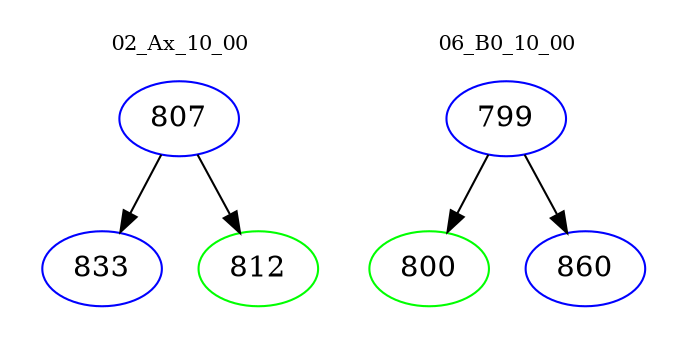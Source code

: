 digraph{
subgraph cluster_0 {
color = white
label = "02_Ax_10_00";
fontsize=10;
T0_807 [label="807", color="blue"]
T0_807 -> T0_833 [color="black"]
T0_833 [label="833", color="blue"]
T0_807 -> T0_812 [color="black"]
T0_812 [label="812", color="green"]
}
subgraph cluster_1 {
color = white
label = "06_B0_10_00";
fontsize=10;
T1_799 [label="799", color="blue"]
T1_799 -> T1_800 [color="black"]
T1_800 [label="800", color="green"]
T1_799 -> T1_860 [color="black"]
T1_860 [label="860", color="blue"]
}
}
